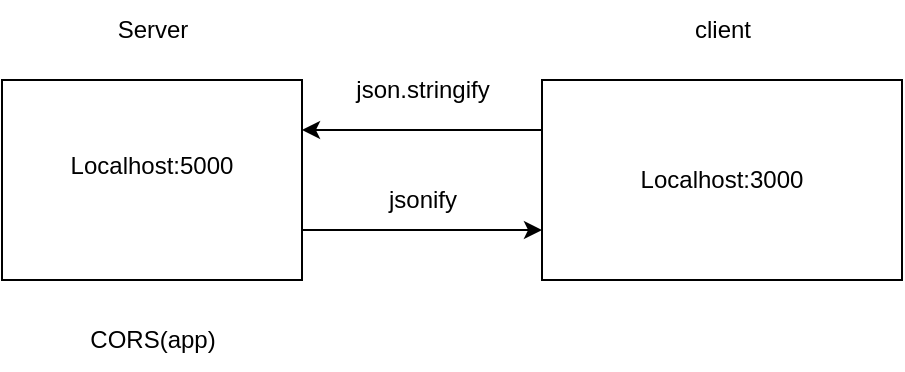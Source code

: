<mxfile>
    <diagram id="OUeoV6A-U4UfkXrXPNF6" name="Page-1">
        <mxGraphModel dx="686" dy="448" grid="1" gridSize="10" guides="1" tooltips="1" connect="1" arrows="1" fold="1" page="1" pageScale="1" pageWidth="850" pageHeight="1100" math="0" shadow="0">
            <root>
                <mxCell id="0"/>
                <mxCell id="1" parent="0"/>
                <mxCell id="8" style="edgeStyle=none;html=1;exitX=1;exitY=0.75;exitDx=0;exitDy=0;entryX=0;entryY=0.75;entryDx=0;entryDy=0;" edge="1" parent="1" source="2" target="3">
                    <mxGeometry relative="1" as="geometry"/>
                </mxCell>
                <mxCell id="2" value="Localhost:5000&lt;br&gt;&lt;br&gt;" style="rounded=0;whiteSpace=wrap;html=1;" vertex="1" parent="1">
                    <mxGeometry x="120" y="160" width="150" height="100" as="geometry"/>
                </mxCell>
                <mxCell id="5" style="edgeStyle=none;html=1;exitX=0;exitY=0.25;exitDx=0;exitDy=0;entryX=1;entryY=0.25;entryDx=0;entryDy=0;" edge="1" parent="1" source="3" target="2">
                    <mxGeometry relative="1" as="geometry">
                        <Array as="points"/>
                    </mxGeometry>
                </mxCell>
                <mxCell id="3" value="Localhost:3000" style="rounded=0;whiteSpace=wrap;html=1;" vertex="1" parent="1">
                    <mxGeometry x="390" y="160" width="180" height="100" as="geometry"/>
                </mxCell>
                <mxCell id="4" value="Server" style="text;html=1;align=center;verticalAlign=middle;resizable=0;points=[];autosize=1;strokeColor=none;fillColor=none;" vertex="1" parent="1">
                    <mxGeometry x="165" y="120" width="60" height="30" as="geometry"/>
                </mxCell>
                <mxCell id="6" value="client" style="text;html=1;align=center;verticalAlign=middle;resizable=0;points=[];autosize=1;strokeColor=none;fillColor=none;" vertex="1" parent="1">
                    <mxGeometry x="455" y="120" width="50" height="30" as="geometry"/>
                </mxCell>
                <mxCell id="7" value="json.stringify" style="text;html=1;align=center;verticalAlign=middle;resizable=0;points=[];autosize=1;strokeColor=none;fillColor=none;" vertex="1" parent="1">
                    <mxGeometry x="285" y="150" width="90" height="30" as="geometry"/>
                </mxCell>
                <mxCell id="9" value="jsonify" style="text;html=1;align=center;verticalAlign=middle;resizable=0;points=[];autosize=1;strokeColor=none;fillColor=none;" vertex="1" parent="1">
                    <mxGeometry x="300" y="205" width="60" height="30" as="geometry"/>
                </mxCell>
                <mxCell id="11" value="&lt;span style=&quot;&quot;&gt;CORS(app)&lt;/span&gt;" style="text;html=1;align=center;verticalAlign=middle;resizable=0;points=[];autosize=1;strokeColor=none;fillColor=none;" vertex="1" parent="1">
                    <mxGeometry x="150" y="275" width="90" height="30" as="geometry"/>
                </mxCell>
            </root>
        </mxGraphModel>
    </diagram>
</mxfile>